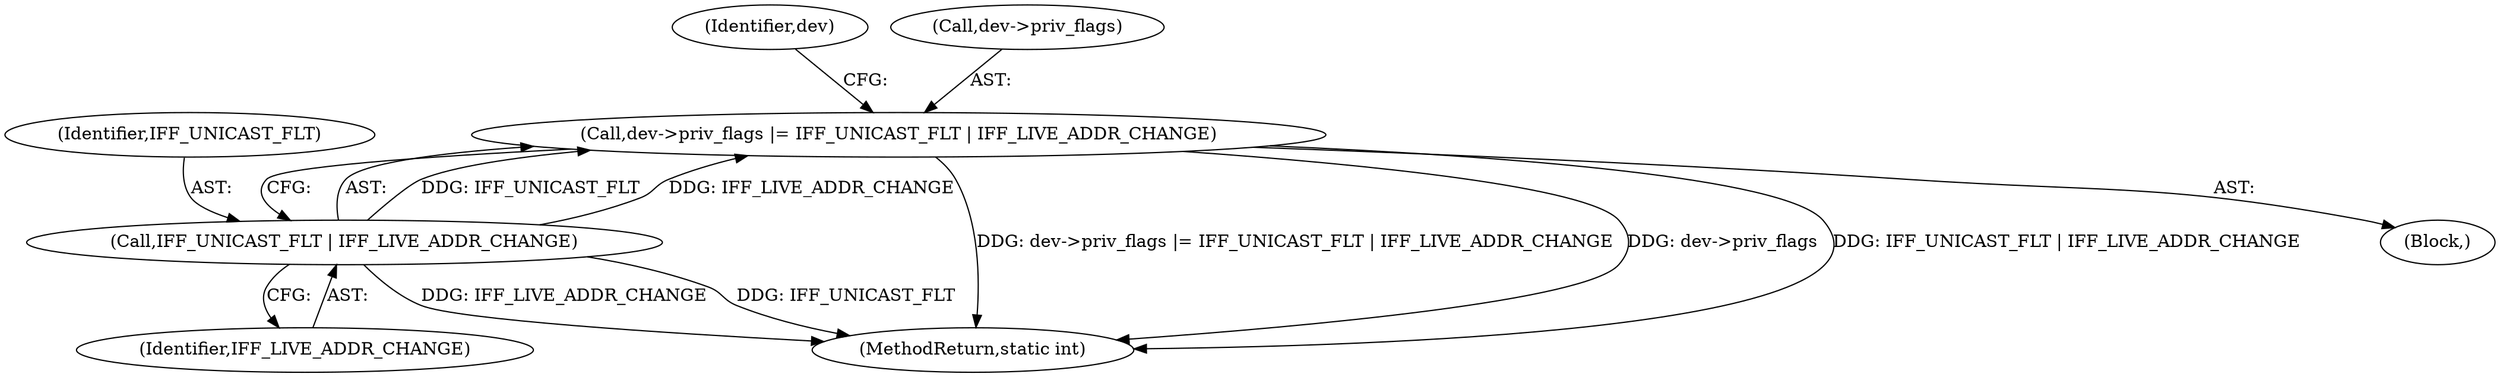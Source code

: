 digraph "0_linux_48900cb6af4282fa0fb6ff4d72a81aa3dadb5c39@pointer" {
"1000179" [label="(Call,dev->priv_flags |= IFF_UNICAST_FLT | IFF_LIVE_ADDR_CHANGE)"];
"1000183" [label="(Call,IFF_UNICAST_FLT | IFF_LIVE_ADDR_CHANGE)"];
"1000642" [label="(MethodReturn,static int)"];
"1000188" [label="(Identifier,dev)"];
"1000184" [label="(Identifier,IFF_UNICAST_FLT)"];
"1000179" [label="(Call,dev->priv_flags |= IFF_UNICAST_FLT | IFF_LIVE_ADDR_CHANGE)"];
"1000185" [label="(Identifier,IFF_LIVE_ADDR_CHANGE)"];
"1000183" [label="(Call,IFF_UNICAST_FLT | IFF_LIVE_ADDR_CHANGE)"];
"1000118" [label="(Block,)"];
"1000180" [label="(Call,dev->priv_flags)"];
"1000179" -> "1000118"  [label="AST: "];
"1000179" -> "1000183"  [label="CFG: "];
"1000180" -> "1000179"  [label="AST: "];
"1000183" -> "1000179"  [label="AST: "];
"1000188" -> "1000179"  [label="CFG: "];
"1000179" -> "1000642"  [label="DDG: dev->priv_flags |= IFF_UNICAST_FLT | IFF_LIVE_ADDR_CHANGE"];
"1000179" -> "1000642"  [label="DDG: dev->priv_flags"];
"1000179" -> "1000642"  [label="DDG: IFF_UNICAST_FLT | IFF_LIVE_ADDR_CHANGE"];
"1000183" -> "1000179"  [label="DDG: IFF_UNICAST_FLT"];
"1000183" -> "1000179"  [label="DDG: IFF_LIVE_ADDR_CHANGE"];
"1000183" -> "1000185"  [label="CFG: "];
"1000184" -> "1000183"  [label="AST: "];
"1000185" -> "1000183"  [label="AST: "];
"1000183" -> "1000642"  [label="DDG: IFF_LIVE_ADDR_CHANGE"];
"1000183" -> "1000642"  [label="DDG: IFF_UNICAST_FLT"];
}
